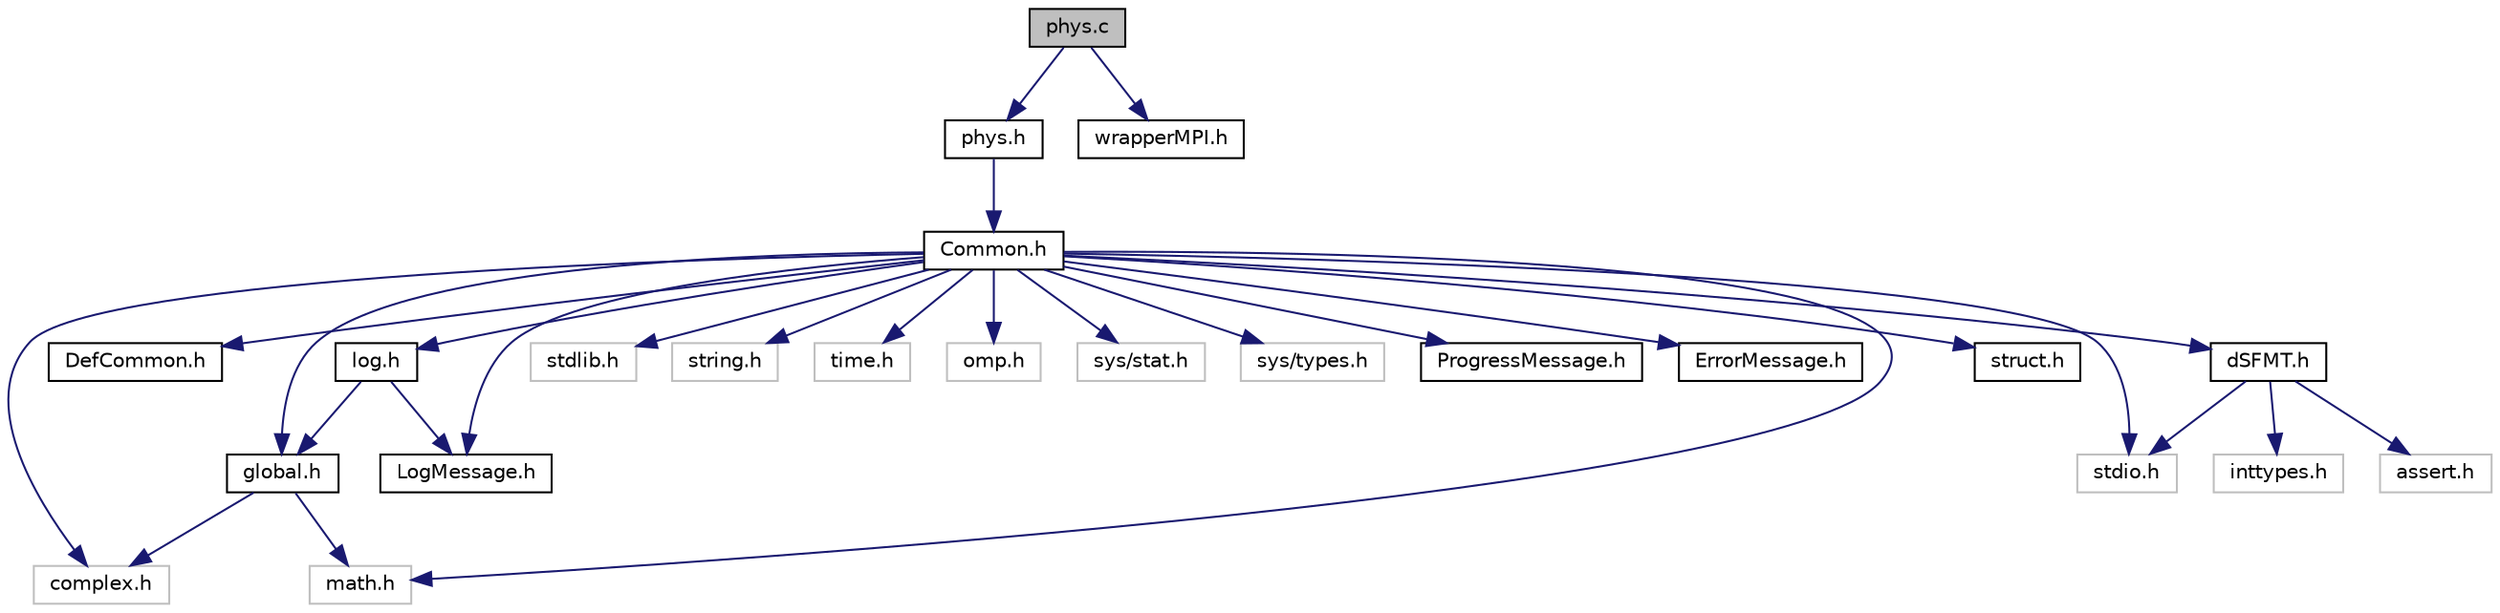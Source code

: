 digraph "phys.c"
{
 // INTERACTIVE_SVG=YES
  edge [fontname="Helvetica",fontsize="10",labelfontname="Helvetica",labelfontsize="10"];
  node [fontname="Helvetica",fontsize="10",shape=record];
  Node1 [label="phys.c",height=0.2,width=0.4,color="black", fillcolor="grey75", style="filled", fontcolor="black"];
  Node1 -> Node2 [color="midnightblue",fontsize="10",style="solid",fontname="Helvetica"];
  Node2 [label="phys.h",height=0.2,width=0.4,color="black", fillcolor="white", style="filled",URL="$phys_8h.html"];
  Node2 -> Node3 [color="midnightblue",fontsize="10",style="solid",fontname="Helvetica"];
  Node3 [label="Common.h",height=0.2,width=0.4,color="black", fillcolor="white", style="filled",URL="$_common_8h.html"];
  Node3 -> Node4 [color="midnightblue",fontsize="10",style="solid",fontname="Helvetica"];
  Node4 [label="complex.h",height=0.2,width=0.4,color="grey75", fillcolor="white", style="filled"];
  Node3 -> Node5 [color="midnightblue",fontsize="10",style="solid",fontname="Helvetica"];
  Node5 [label="DefCommon.h",height=0.2,width=0.4,color="black", fillcolor="white", style="filled",URL="$_def_common_8h.html"];
  Node3 -> Node6 [color="midnightblue",fontsize="10",style="solid",fontname="Helvetica"];
  Node6 [label="global.h",height=0.2,width=0.4,color="black", fillcolor="white", style="filled",URL="$global_8h.html"];
  Node6 -> Node4 [color="midnightblue",fontsize="10",style="solid",fontname="Helvetica"];
  Node6 -> Node7 [color="midnightblue",fontsize="10",style="solid",fontname="Helvetica"];
  Node7 [label="math.h",height=0.2,width=0.4,color="grey75", fillcolor="white", style="filled"];
  Node3 -> Node8 [color="midnightblue",fontsize="10",style="solid",fontname="Helvetica"];
  Node8 [label="stdio.h",height=0.2,width=0.4,color="grey75", fillcolor="white", style="filled"];
  Node3 -> Node9 [color="midnightblue",fontsize="10",style="solid",fontname="Helvetica"];
  Node9 [label="stdlib.h",height=0.2,width=0.4,color="grey75", fillcolor="white", style="filled"];
  Node3 -> Node10 [color="midnightblue",fontsize="10",style="solid",fontname="Helvetica"];
  Node10 [label="string.h",height=0.2,width=0.4,color="grey75", fillcolor="white", style="filled"];
  Node3 -> Node7 [color="midnightblue",fontsize="10",style="solid",fontname="Helvetica"];
  Node3 -> Node11 [color="midnightblue",fontsize="10",style="solid",fontname="Helvetica"];
  Node11 [label="time.h",height=0.2,width=0.4,color="grey75", fillcolor="white", style="filled"];
  Node3 -> Node12 [color="midnightblue",fontsize="10",style="solid",fontname="Helvetica"];
  Node12 [label="omp.h",height=0.2,width=0.4,color="grey75", fillcolor="white", style="filled"];
  Node3 -> Node13 [color="midnightblue",fontsize="10",style="solid",fontname="Helvetica"];
  Node13 [label="sys/stat.h",height=0.2,width=0.4,color="grey75", fillcolor="white", style="filled"];
  Node3 -> Node14 [color="midnightblue",fontsize="10",style="solid",fontname="Helvetica"];
  Node14 [label="sys/types.h",height=0.2,width=0.4,color="grey75", fillcolor="white", style="filled"];
  Node3 -> Node15 [color="midnightblue",fontsize="10",style="solid",fontname="Helvetica"];
  Node15 [label="ProgressMessage.h",height=0.2,width=0.4,color="black", fillcolor="white", style="filled",URL="$_progress_message_8h.html"];
  Node3 -> Node16 [color="midnightblue",fontsize="10",style="solid",fontname="Helvetica"];
  Node16 [label="ErrorMessage.h",height=0.2,width=0.4,color="black", fillcolor="white", style="filled",URL="$_error_message_8h.html"];
  Node3 -> Node17 [color="midnightblue",fontsize="10",style="solid",fontname="Helvetica"];
  Node17 [label="LogMessage.h",height=0.2,width=0.4,color="black", fillcolor="white", style="filled",URL="$_log_message_8h.html"];
  Node3 -> Node18 [color="midnightblue",fontsize="10",style="solid",fontname="Helvetica"];
  Node18 [label="struct.h",height=0.2,width=0.4,color="black", fillcolor="white", style="filled",URL="$struct_8h.html"];
  Node3 -> Node19 [color="midnightblue",fontsize="10",style="solid",fontname="Helvetica"];
  Node19 [label="log.h",height=0.2,width=0.4,color="black", fillcolor="white", style="filled",URL="$log_8h.html"];
  Node19 -> Node6 [color="midnightblue",fontsize="10",style="solid",fontname="Helvetica"];
  Node19 -> Node17 [color="midnightblue",fontsize="10",style="solid",fontname="Helvetica"];
  Node3 -> Node20 [color="midnightblue",fontsize="10",style="solid",fontname="Helvetica"];
  Node20 [label="dSFMT.h",height=0.2,width=0.4,color="black", fillcolor="white", style="filled",URL="$d_s_f_m_t_8h.html",tooltip="double precision SIMD oriented Fast Mersenne Twister(dSFMT) pseudorandom number generator based on IE..."];
  Node20 -> Node8 [color="midnightblue",fontsize="10",style="solid",fontname="Helvetica"];
  Node20 -> Node21 [color="midnightblue",fontsize="10",style="solid",fontname="Helvetica"];
  Node21 [label="assert.h",height=0.2,width=0.4,color="grey75", fillcolor="white", style="filled"];
  Node20 -> Node22 [color="midnightblue",fontsize="10",style="solid",fontname="Helvetica"];
  Node22 [label="inttypes.h",height=0.2,width=0.4,color="grey75", fillcolor="white", style="filled"];
  Node1 -> Node23 [color="midnightblue",fontsize="10",style="solid",fontname="Helvetica"];
  Node23 [label="wrapperMPI.h",height=0.2,width=0.4,color="black", fillcolor="white", style="filled",URL="$wrapper_m_p_i_8h.html"];
}
